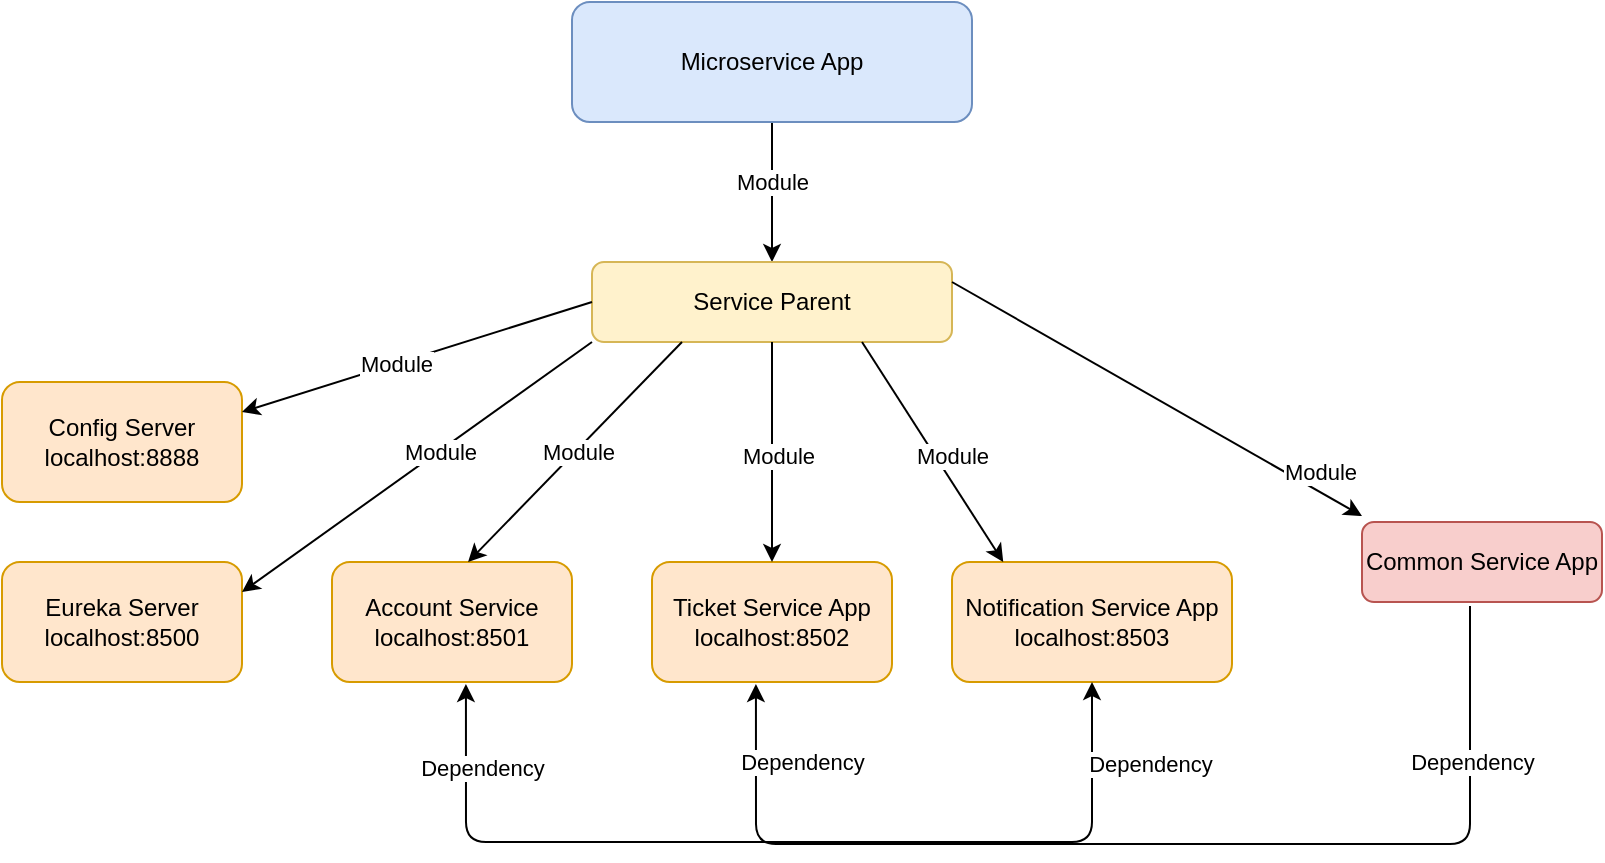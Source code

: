 <mxfile version="13.6.2" type="github">
  <diagram id="O5Thk8qJjQpYoOTOiQrY" name="Page-1">
    <mxGraphModel dx="1040" dy="529" grid="1" gridSize="10" guides="1" tooltips="1" connect="1" arrows="1" fold="1" page="1" pageScale="1" pageWidth="850" pageHeight="1100" math="0" shadow="0">
      <root>
        <mxCell id="0" />
        <mxCell id="1" parent="0" />
        <mxCell id="IT4guImNfh3KZpESXHfW-26" value="" style="edgeStyle=orthogonalEdgeStyle;rounded=0;orthogonalLoop=1;jettySize=auto;html=1;" parent="1" source="IT4guImNfh3KZpESXHfW-1" target="IT4guImNfh3KZpESXHfW-2" edge="1">
          <mxGeometry relative="1" as="geometry">
            <Array as="points">
              <mxPoint x="425" y="110" />
              <mxPoint x="425" y="110" />
            </Array>
          </mxGeometry>
        </mxCell>
        <mxCell id="IT4guImNfh3KZpESXHfW-1" value="&lt;div&gt;Microservice App&lt;/div&gt;" style="rounded=1;whiteSpace=wrap;html=1;fillColor=#dae8fc;strokeColor=#6c8ebf;" parent="1" vertex="1">
          <mxGeometry x="325" y="20" width="200" height="60" as="geometry" />
        </mxCell>
        <mxCell id="IT4guImNfh3KZpESXHfW-2" value="Service Parent" style="rounded=1;whiteSpace=wrap;html=1;fillColor=#fff2cc;strokeColor=#d6b656;" parent="1" vertex="1">
          <mxGeometry x="335" y="150" width="180" height="40" as="geometry" />
        </mxCell>
        <mxCell id="IT4guImNfh3KZpESXHfW-6" value="&lt;div&gt;Config Server&lt;/div&gt;&lt;div&gt;localhost:8888&lt;br&gt;&lt;/div&gt;" style="rounded=1;whiteSpace=wrap;html=1;fillColor=#ffe6cc;strokeColor=#d79b00;" parent="1" vertex="1">
          <mxGeometry x="40" y="210" width="120" height="60" as="geometry" />
        </mxCell>
        <mxCell id="IT4guImNfh3KZpESXHfW-8" value="&lt;div&gt;Eureka Server&lt;/div&gt;&lt;div&gt;localhost:8500&lt;br&gt;&lt;/div&gt;" style="rounded=1;whiteSpace=wrap;html=1;fillColor=#ffe6cc;strokeColor=#d79b00;" parent="1" vertex="1">
          <mxGeometry x="40" y="300" width="120" height="60" as="geometry" />
        </mxCell>
        <mxCell id="IT4guImNfh3KZpESXHfW-12" value="&lt;div&gt;Account Service&lt;/div&gt;&lt;div&gt;localhost:8501&lt;br&gt;&lt;/div&gt;" style="rounded=1;whiteSpace=wrap;html=1;fillColor=#ffe6cc;strokeColor=#d79b00;" parent="1" vertex="1">
          <mxGeometry x="205" y="300" width="120" height="60" as="geometry" />
        </mxCell>
        <mxCell id="IT4guImNfh3KZpESXHfW-13" value="&lt;div&gt;Ticket Service App&lt;br&gt;&lt;/div&gt;&lt;div&gt;localhost:8502&lt;br&gt;&lt;/div&gt;" style="rounded=1;whiteSpace=wrap;html=1;fillColor=#ffe6cc;strokeColor=#d79b00;" parent="1" vertex="1">
          <mxGeometry x="365" y="300" width="120" height="60" as="geometry" />
        </mxCell>
        <mxCell id="IT4guImNfh3KZpESXHfW-15" value="" style="endArrow=classic;html=1;entryX=0.567;entryY=0;entryDx=0;entryDy=0;entryPerimeter=0;exitX=0.25;exitY=1;exitDx=0;exitDy=0;" parent="1" source="IT4guImNfh3KZpESXHfW-2" target="IT4guImNfh3KZpESXHfW-12" edge="1">
          <mxGeometry width="50" height="50" relative="1" as="geometry">
            <mxPoint x="380" y="190" as="sourcePoint" />
            <mxPoint x="430" y="280" as="targetPoint" />
            <Array as="points" />
          </mxGeometry>
        </mxCell>
        <mxCell id="IT4guImNfh3KZpESXHfW-32" value="Module" style="edgeLabel;html=1;align=center;verticalAlign=middle;resizable=0;points=[];" parent="IT4guImNfh3KZpESXHfW-15" vertex="1" connectable="0">
          <mxGeometry x="-0.012" y="1" relative="1" as="geometry">
            <mxPoint as="offset" />
          </mxGeometry>
        </mxCell>
        <mxCell id="IT4guImNfh3KZpESXHfW-16" value="&lt;div&gt;Notification Service App&lt;br&gt;&lt;/div&gt;&lt;div&gt;localhost:8503&lt;br&gt;&lt;/div&gt;" style="rounded=1;whiteSpace=wrap;html=1;fillColor=#ffe6cc;strokeColor=#d79b00;" parent="1" vertex="1">
          <mxGeometry x="515" y="300" width="140" height="60" as="geometry" />
        </mxCell>
        <mxCell id="IT4guImNfh3KZpESXHfW-17" value="" style="endArrow=classic;html=1;entryX=0.183;entryY=0;entryDx=0;entryDy=0;entryPerimeter=0;exitX=0.75;exitY=1;exitDx=0;exitDy=0;" parent="1" source="IT4guImNfh3KZpESXHfW-2" target="IT4guImNfh3KZpESXHfW-16" edge="1">
          <mxGeometry width="50" height="50" relative="1" as="geometry">
            <mxPoint x="400" y="300" as="sourcePoint" />
            <mxPoint x="450" y="250" as="targetPoint" />
          </mxGeometry>
        </mxCell>
        <mxCell id="IT4guImNfh3KZpESXHfW-24" value="Module" style="edgeLabel;html=1;align=center;verticalAlign=middle;resizable=0;points=[];" parent="IT4guImNfh3KZpESXHfW-17" vertex="1" connectable="0">
          <mxGeometry x="-0.396" y="-2" relative="1" as="geometry">
            <mxPoint x="24.79" y="22.65" as="offset" />
          </mxGeometry>
        </mxCell>
        <mxCell id="IT4guImNfh3KZpESXHfW-20" value="" style="endArrow=classic;html=1;entryX=1;entryY=0.25;entryDx=0;entryDy=0;exitX=0;exitY=0.5;exitDx=0;exitDy=0;" parent="1" source="IT4guImNfh3KZpESXHfW-2" target="IT4guImNfh3KZpESXHfW-6" edge="1">
          <mxGeometry width="50" height="50" relative="1" as="geometry">
            <mxPoint x="370" y="161" as="sourcePoint" />
            <mxPoint x="140" y="161" as="targetPoint" />
          </mxGeometry>
        </mxCell>
        <mxCell id="IT4guImNfh3KZpESXHfW-31" value="Module" style="edgeLabel;html=1;align=center;verticalAlign=middle;resizable=0;points=[];" parent="IT4guImNfh3KZpESXHfW-20" vertex="1" connectable="0">
          <mxGeometry x="0.12" relative="1" as="geometry">
            <mxPoint as="offset" />
          </mxGeometry>
        </mxCell>
        <mxCell id="IT4guImNfh3KZpESXHfW-22" value="" style="endArrow=classic;html=1;entryX=1;entryY=0.25;entryDx=0;entryDy=0;exitX=0;exitY=1;exitDx=0;exitDy=0;" parent="1" source="IT4guImNfh3KZpESXHfW-2" target="IT4guImNfh3KZpESXHfW-8" edge="1">
          <mxGeometry width="50" height="50" relative="1" as="geometry">
            <mxPoint x="370" y="161" as="sourcePoint" />
            <mxPoint x="130" y="160" as="targetPoint" />
          </mxGeometry>
        </mxCell>
        <mxCell id="IT4guImNfh3KZpESXHfW-30" value="Module" style="edgeLabel;html=1;align=center;verticalAlign=middle;resizable=0;points=[];" parent="IT4guImNfh3KZpESXHfW-22" vertex="1" connectable="0">
          <mxGeometry x="-0.131" relative="1" as="geometry">
            <mxPoint as="offset" />
          </mxGeometry>
        </mxCell>
        <mxCell id="IT4guImNfh3KZpESXHfW-23" value="" style="endArrow=classic;html=1;entryX=0.5;entryY=0;entryDx=0;entryDy=0;" parent="1" source="IT4guImNfh3KZpESXHfW-2" target="IT4guImNfh3KZpESXHfW-13" edge="1">
          <mxGeometry width="50" height="50" relative="1" as="geometry">
            <mxPoint x="370" y="180" as="sourcePoint" />
            <mxPoint x="300.04" y="240" as="targetPoint" />
          </mxGeometry>
        </mxCell>
        <mxCell id="IT4guImNfh3KZpESXHfW-28" value="Module" style="edgeLabel;html=1;align=center;verticalAlign=middle;resizable=0;points=[];" parent="IT4guImNfh3KZpESXHfW-23" vertex="1" connectable="0">
          <mxGeometry x="-0.159" y="3" relative="1" as="geometry">
            <mxPoint x="-0.01" y="10.4" as="offset" />
          </mxGeometry>
        </mxCell>
        <mxCell id="IT4guImNfh3KZpESXHfW-25" value="Common Service App" style="rounded=1;whiteSpace=wrap;html=1;fillColor=#f8cecc;strokeColor=#b85450;" parent="1" vertex="1">
          <mxGeometry x="720" y="280" width="120" height="40" as="geometry" />
        </mxCell>
        <mxCell id="IT4guImNfh3KZpESXHfW-34" value="" style="endArrow=classic;html=1;exitX=1;exitY=0.25;exitDx=0;exitDy=0;" parent="1" source="IT4guImNfh3KZpESXHfW-2" edge="1">
          <mxGeometry width="50" height="50" relative="1" as="geometry">
            <mxPoint x="400" y="300" as="sourcePoint" />
            <mxPoint x="720" y="277" as="targetPoint" />
            <Array as="points" />
          </mxGeometry>
        </mxCell>
        <mxCell id="IT4guImNfh3KZpESXHfW-36" value="Module" style="edgeLabel;html=1;align=center;verticalAlign=middle;resizable=0;points=[];" parent="IT4guImNfh3KZpESXHfW-34" vertex="1" connectable="0">
          <mxGeometry x="-0.228" y="1" relative="1" as="geometry">
            <mxPoint x="104" y="51" as="offset" />
          </mxGeometry>
        </mxCell>
        <mxCell id="IT4guImNfh3KZpESXHfW-37" value="" style="endArrow=classic;html=1;exitX=0.45;exitY=1.05;exitDx=0;exitDy=0;exitPerimeter=0;entryX=0.433;entryY=1.017;entryDx=0;entryDy=0;entryPerimeter=0;" parent="1" source="IT4guImNfh3KZpESXHfW-25" target="IT4guImNfh3KZpESXHfW-13" edge="1">
          <mxGeometry width="50" height="50" relative="1" as="geometry">
            <mxPoint x="784" y="360" as="sourcePoint" />
            <mxPoint x="440" y="371" as="targetPoint" />
            <Array as="points">
              <mxPoint x="774" y="441" />
              <mxPoint x="417" y="441" />
            </Array>
          </mxGeometry>
        </mxCell>
        <mxCell id="IT4guImNfh3KZpESXHfW-41" value="&lt;div&gt;Dependency&lt;/div&gt;" style="edgeLabel;html=1;align=center;verticalAlign=middle;resizable=0;points=[];" parent="IT4guImNfh3KZpESXHfW-37" vertex="1" connectable="0">
          <mxGeometry x="-0.543" y="-1" relative="1" as="geometry">
            <mxPoint x="9" y="-40" as="offset" />
          </mxGeometry>
        </mxCell>
        <mxCell id="ZM7l4GJzOf72-eWwKHci-1" value="" style="endArrow=classic;startArrow=classic;html=1;entryX=0.5;entryY=1;entryDx=0;entryDy=0;exitX=0.558;exitY=1.017;exitDx=0;exitDy=0;exitPerimeter=0;" edge="1" parent="1" source="IT4guImNfh3KZpESXHfW-12" target="IT4guImNfh3KZpESXHfW-16">
          <mxGeometry width="50" height="50" relative="1" as="geometry">
            <mxPoint x="280" y="370" as="sourcePoint" />
            <mxPoint x="610" y="440" as="targetPoint" />
            <Array as="points">
              <mxPoint x="272" y="440" />
              <mxPoint x="585" y="440" />
            </Array>
          </mxGeometry>
        </mxCell>
        <mxCell id="ZM7l4GJzOf72-eWwKHci-3" value="Module" style="edgeLabel;html=1;align=center;verticalAlign=middle;resizable=0;points=[];" vertex="1" connectable="0" parent="1">
          <mxGeometry x="425" y="110" as="geometry" />
        </mxCell>
        <mxCell id="ZM7l4GJzOf72-eWwKHci-5" value="&lt;div&gt;Dependency&lt;/div&gt;" style="edgeLabel;html=1;align=center;verticalAlign=middle;resizable=0;points=[];" vertex="1" connectable="0" parent="1">
          <mxGeometry x="710" y="300" as="geometry">
            <mxPoint x="-96" y="101" as="offset" />
          </mxGeometry>
        </mxCell>
        <mxCell id="ZM7l4GJzOf72-eWwKHci-6" value="&lt;div&gt;Dependency&lt;/div&gt;" style="edgeLabel;html=1;align=center;verticalAlign=middle;resizable=0;points=[];" vertex="1" connectable="0" parent="1">
          <mxGeometry x="440" y="400" as="geometry" />
        </mxCell>
        <mxCell id="ZM7l4GJzOf72-eWwKHci-7" value="&lt;div&gt;Dependency&lt;/div&gt;" style="edgeLabel;html=1;align=center;verticalAlign=middle;resizable=0;points=[];" vertex="1" connectable="0" parent="1">
          <mxGeometry x="800" y="420" as="geometry">
            <mxPoint x="-520" y="-17" as="offset" />
          </mxGeometry>
        </mxCell>
      </root>
    </mxGraphModel>
  </diagram>
</mxfile>
